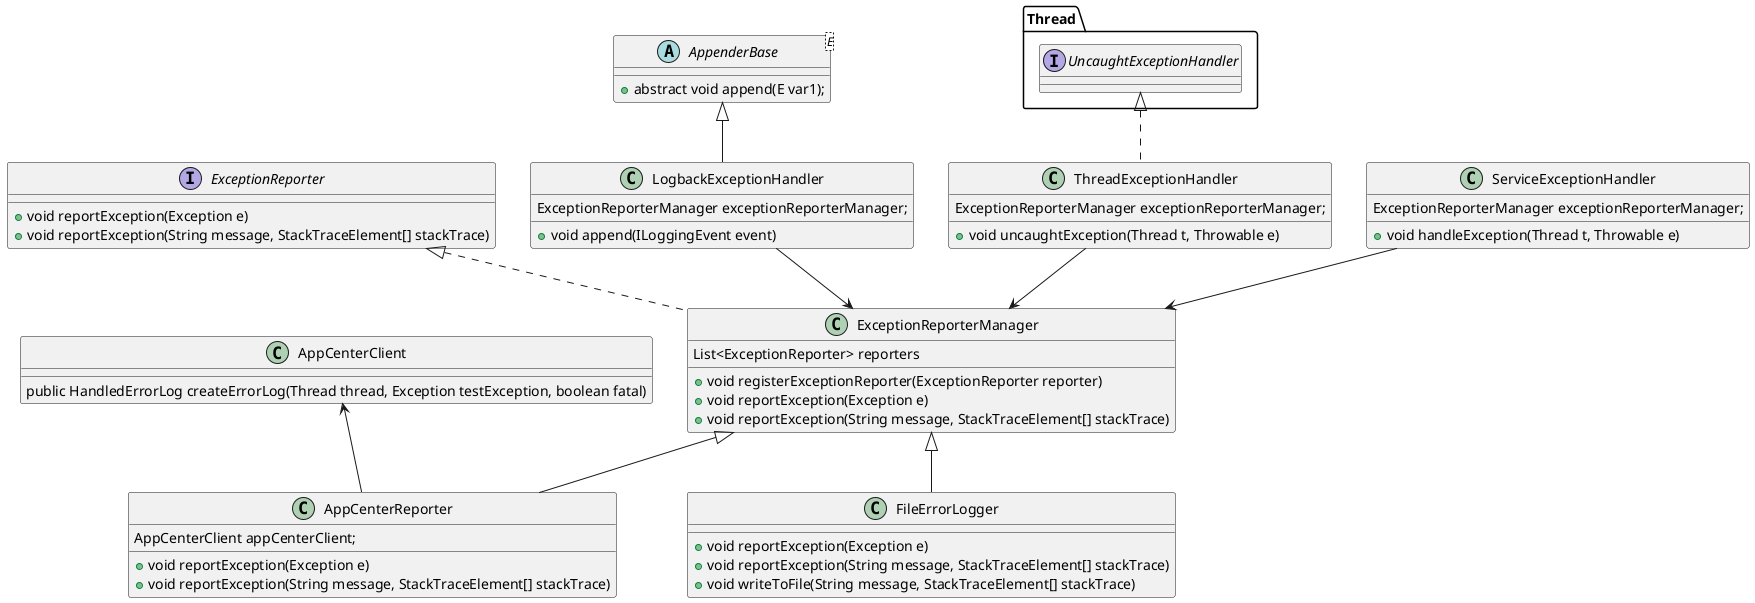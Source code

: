 @startuml exception_monitor
interface ExceptionReporter {
    + void reportException(Exception e)
    + void reportException(String message, StackTraceElement[] stackTrace)
}

class ExceptionReporterManager implements ExceptionReporter {
    List<ExceptionReporter> reporters

    + void registerExceptionReporter(ExceptionReporter reporter)
    + void reportException(Exception e)
    + void reportException(String message, StackTraceElement[] stackTrace)
}

class AppCenterReporter extends ExceptionReporterManager {
    AppCenterClient appCenterClient;
    + void reportException(Exception e)
    + void reportException(String message, StackTraceElement[] stackTrace)
}


class FileErrorLogger extends ExceptionReporterManager {
    + void reportException(Exception e)
    + void reportException(String message, StackTraceElement[] stackTrace)
    + void writeToFile(String message, StackTraceElement[] stackTrace)
}

class AppCenterClient{
    public HandledErrorLog createErrorLog(Thread thread, Exception testException, boolean fatal)
}

AppCenterClient <-- AppCenterReporter

abstract class AppenderBase<E> {
    + abstract void append(E var1);
}

class LogbackExceptionHandler extends AppenderBase {
    ExceptionReporterManager exceptionReporterManager;
    + void append(ILoggingEvent event)
}

class ThreadExceptionHandler implements Thread.UncaughtExceptionHandler {
    ExceptionReporterManager exceptionReporterManager;
    + void uncaughtException(Thread t, Throwable e)
}

class ServiceExceptionHandler {
    ExceptionReporterManager exceptionReporterManager;
    + void handleException(Thread t, Throwable e)
}

LogbackExceptionHandler --> ExceptionReporterManager
ThreadExceptionHandler --> ExceptionReporterManager
ServiceExceptionHandler --> ExceptionReporterManager
@enduml